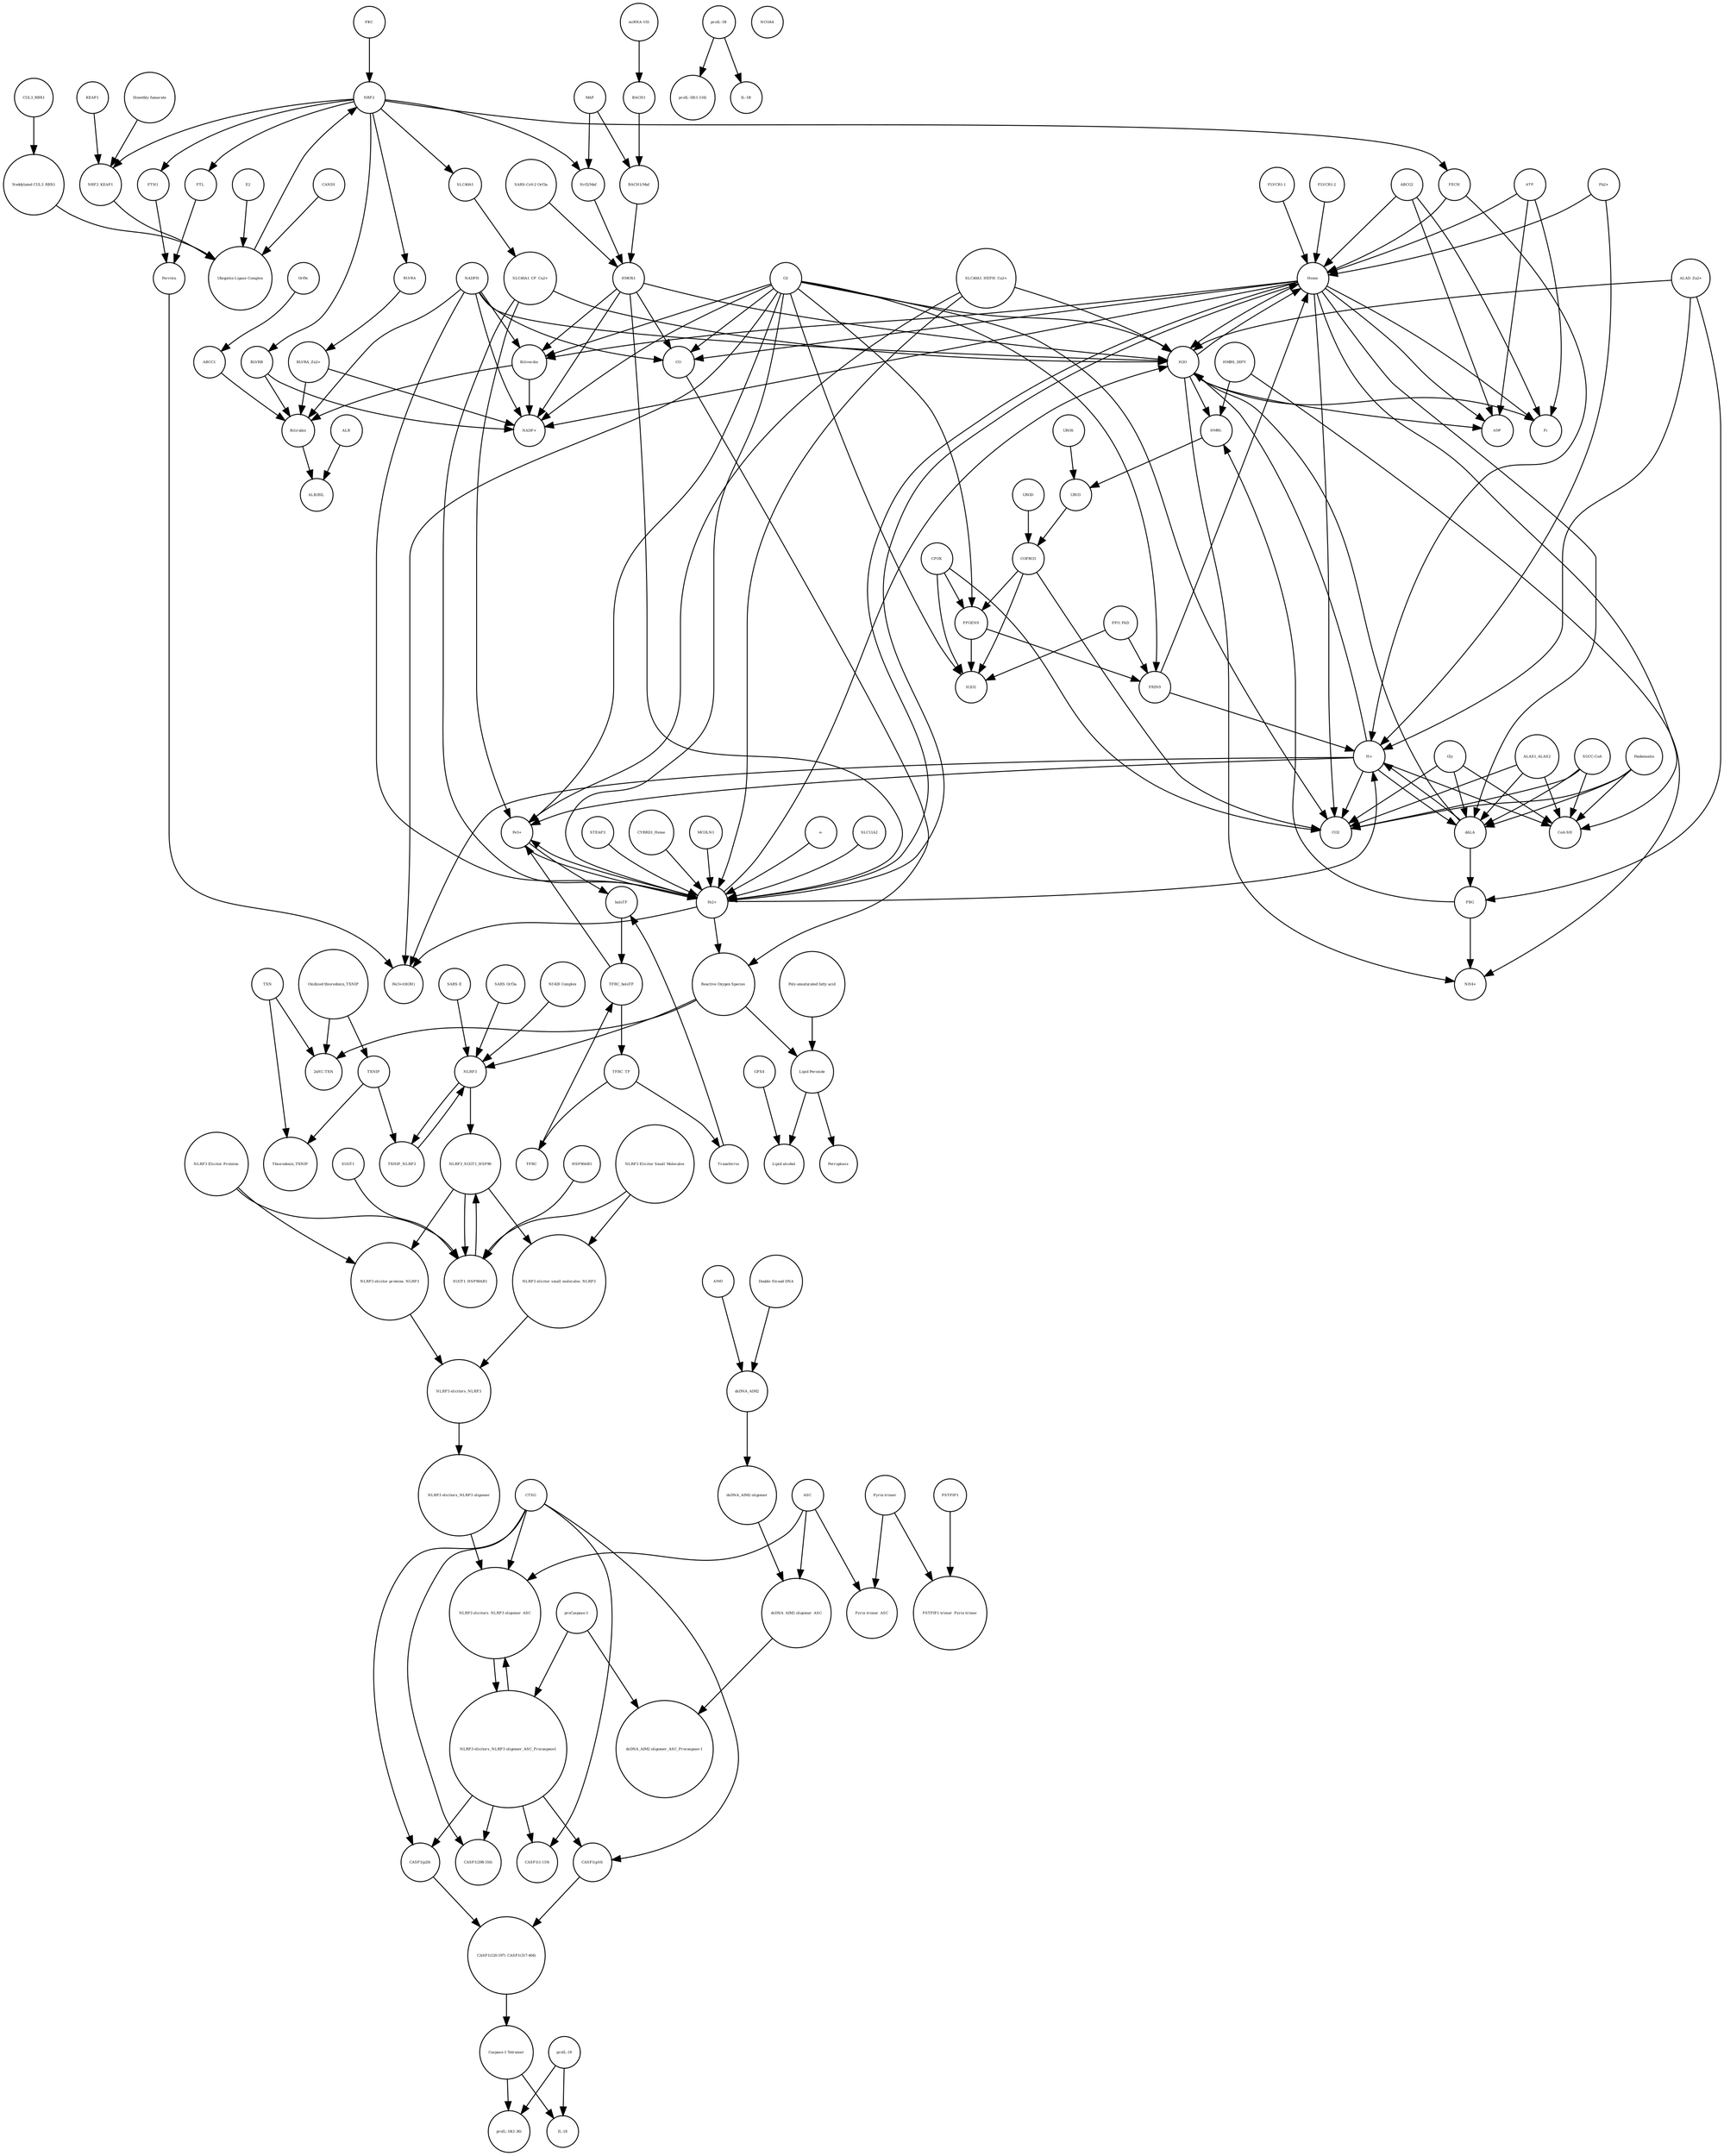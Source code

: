 strict digraph  {
"Lipid Peroxide" [annotation="urn_miriam_obo.chebi_CHEBI%3A61051", bipartite=0, cls="simple chemical", fontsize=4, label="Lipid Peroxide", shape=circle];
Ferroptosis [annotation="urn_miriam_obo.go_GO%3A0097707", bipartite=0, cls=phenotype, fontsize=4, label=Ferroptosis, shape=circle];
"Fe(3+)O(OH)" [annotation="urn_miriam_obo.chebi_CHEBI%3A78619", bipartite=0, cls="simple chemical", fontsize=4, label="Fe(3+)O(OH)", shape=circle];
ASC [annotation=urn_miriam_uniprot_Q9ULZ3, bipartite=0, cls=macromolecule, fontsize=4, label=ASC, shape=circle];
"e-" [annotation="urn_miriam_obo.chebi_CHEBI%3A10545", bipartite=0, cls="simple chemical", fontsize=4, label="e-", shape=circle];
"proIL-18(1-36)" [annotation=urn_miriam_uniprot_Q14116, bipartite=0, cls=macromolecule, fontsize=4, label="proIL-18(1-36)", shape=circle];
"NADP+" [annotation="urn_miriam_obo.chebi_CHEBI%3A18009", bipartite=0, cls="simple chemical", fontsize=4, label="NADP+", shape=circle];
AIM2 [annotation=urn_miriam_uniprot_O14862, bipartite=0, cls=macromolecule, fontsize=4, label=AIM2, shape=circle];
CPOX [annotation=urn_miriam_uniprot_P36551, bipartite=0, cls=macromolecule, fontsize=4, label=CPOX, shape=circle];
HMBL [annotation="urn_miriam_obo.chebi_CHEBI%3A57845", bipartite=0, cls="simple chemical", fontsize=4, label=HMBL, shape=circle];
"ALAD_Zn2+" [annotation="urn_miriam_uniprot_P13716|urn_miriam_obo.chebi_CHEBI%3A29105", bipartite=0, cls=complex, fontsize=4, label="ALAD_Zn2+", shape=circle];
TFRC_TF [annotation="urn_miriam_uniprot_P02787|urn_miriam_uniprot_P02786", bipartite=0, cls=complex, fontsize=4, label=TFRC_TF, shape=circle];
NLRP3_SUGT1_HSP90 [annotation="urn_miriam_uniprot_P08238|urn_miriam_uniprot_Q96P20|urn_miriam_uniprot_Q9Y2Z0", bipartite=0, cls=complex, fontsize=4, label=NLRP3_SUGT1_HSP90, shape=circle];
holoTF [annotation="urn_miriam_uniprot_P02787|urn_miriam_obo.chebi_CHEBI%3A29034", bipartite=0, cls=complex, fontsize=4, label=holoTF, shape=circle];
"dsDNA_AIM2 oligomer_ASC_Procaspase-1" [annotation="", bipartite=0, cls=complex, fontsize=4, label="dsDNA_AIM2 oligomer_ASC_Procaspase-1", shape=circle];
CO [annotation="urn_miriam_obo.chebi_CHEBI%3A17245", bipartite=0, cls="simple chemical", fontsize=4, label=CO, shape=circle];
HSP90AB1 [annotation=urn_miriam_uniprot_P08238, bipartite=0, cls=macromolecule, fontsize=4, label=HSP90AB1, shape=circle];
"proIL-18" [annotation=urn_miriam_uniprot_Q14116, bipartite=0, cls=macromolecule, fontsize=4, label="proIL-18", shape=circle];
Ferritin [annotation=urn_miriam_uniprot_P02794, bipartite=0, cls=complex, fontsize=4, label=Ferritin, shape=circle];
HMBS_DIPY [annotation="urn_miriam_obo.chebi_CHEBI%3A36319|urn_miriam_uniprot_P08397", bipartite=0, cls=complex, fontsize=4, label=HMBS_DIPY, shape=circle];
"CASP1(1-119)" [annotation=urn_miriam_uniprot_P29466, bipartite=0, cls=macromolecule, fontsize=4, label="CASP1(1-119)", shape=circle];
"BLVRA_Zn2+" [annotation="urn_miriam_obo.chebi_CHEBI%3A29805|urn_miriam_uniprot_P53004", bipartite=0, cls=complex, fontsize=4, label="BLVRA_Zn2+", shape=circle];
ALB [annotation=urn_miriam_uniprot_P02768, bipartite=0, cls=macromolecule, fontsize=4, label=ALB, shape=circle];
"Neddylated CUL3_RBX1" [annotation="urn_miriam_uniprot_Q15843|urn_miriam_uniprot_Q13618|urn_miriam_uniprot_P62877", bipartite=0, cls=complex, fontsize=4, label="Neddylated CUL3_RBX1", shape=circle];
SUGT1_HSP90AB1 [annotation="urn_miriam_uniprot_P08238|urn_miriam_uniprot_Q9Y2Z0", bipartite=0, cls=complex, fontsize=4, label=SUGT1_HSP90AB1, shape=circle];
"NLRP3 elicitor proteins_NLRP3" [annotation="urn_miriam_uniprot_P09616|urn_miriam_uniprot_P05067|urn_miriam_uniprot_Q96P20", bipartite=0, cls=complex, fontsize=4, label="NLRP3 elicitor proteins_NLRP3", shape=circle];
KEAP1 [annotation=urn_miriam_uniprot_Q14145, bipartite=0, cls=macromolecule, fontsize=4, label=KEAP1, shape=circle];
"NLRP3 elicitors_NLRP3 oligomer" [annotation="urn_miriam_obo.chebi_CHEBI%3A36080", bipartite=0, cls="complex multimer", fontsize=4, label="NLRP3 elicitors_NLRP3 oligomer", shape=circle];
SUGT1 [annotation=urn_miriam_uniprot_Q9Y2Z0, bipartite=0, cls=macromolecule, fontsize=4, label=SUGT1, shape=circle];
"Pyrin trimer" [annotation=urn_miriam_uniprot_O15553, bipartite=0, cls=complex, fontsize=4, label="Pyrin trimer", shape=circle];
BLVRA [annotation=urn_miriam_ncbigene_644, bipartite=0, cls="nucleic acid feature", fontsize=4, label=BLVRA, shape=circle];
Orf9c [annotation=urn_miriam_taxonomy_2697049, bipartite=0, cls=macromolecule, fontsize=4, label=Orf9c, shape=circle];
TXNIP_NLRP3 [annotation="urn_miriam_uniprot_Q9H3M7|urn_miriam_uniprot_Q96P20", bipartite=0, cls=complex, fontsize=4, label=TXNIP_NLRP3, shape=circle];
"Pb2+" [annotation="urn_miriam_obo.chebi_CHEBI%3A27889", bipartite=0, cls="simple chemical", fontsize=4, label="Pb2+", shape=circle];
SLC11A2 [annotation=urn_miriam_uniprot_P49281, bipartite=0, cls=macromolecule, fontsize=4, label=SLC11A2, shape=circle];
"dsDNA_AIM2 oligomer_ASC" [annotation="urn_miriam_obo.chebi_CHEBI%3A36080|urn_miriam_uniprot_Q9ULZ3", bipartite=0, cls=complex, fontsize=4, label="dsDNA_AIM2 oligomer_ASC", shape=circle];
STEAP3 [annotation=urn_miriam_uniprot_Q658P3, bipartite=0, cls=macromolecule, fontsize=4, label=STEAP3, shape=circle];
"CoA-SH" [annotation="urn_miriam_obo.chebi_CHEBI%3A15346", bipartite=0, cls="simple chemical", fontsize=4, label="CoA-SH", shape=circle];
UROS [annotation=urn_miriam_uniprot_P10746, bipartite=0, cls=macromolecule, fontsize=4, label=UROS, shape=circle];
"CASP1(p10)" [annotation=urn_miriam_uniprot_P29466, bipartite=0, cls=macromolecule, fontsize=4, label="CASP1(p10)", shape=circle];
"NLRP3 elicitor small molecules_NLRP3" [annotation="urn_miriam_obo.chebi_CHEBI%3A46661|urn_miriam_obo.chebi_CHEBI%3A16336|urn_miriam_obo.chebi_CHEBI%3A30563|urn_miriam_uniprot_Q96P20", bipartite=0, cls=complex, fontsize=4, label="NLRP3 elicitor small molecules_NLRP3", shape=circle];
"proIL-1B(1-116)" [annotation=urn_miriam_uniprot_P01584, bipartite=0, cls=macromolecule, fontsize=4, label="proIL-1B(1-116)", shape=circle];
Heme [annotation="urn_miriam_obo.chebi_CHEBI%3A30413", bipartite=0, cls="simple chemical", fontsize=4, label=Heme, shape=circle];
"CASP1(p20)" [annotation=urn_miriam_uniprot_P29466, bipartite=0, cls=macromolecule, fontsize=4, label="CASP1(p20)", shape=circle];
"Ubiquitin Ligase Complex" [annotation="urn_miriam_uniprot_Q14145|urn_miriam_uniprot_Q15843|urn_miriam_uniprot_Q13618|urn_miriam_uniprot_P62877|urn_miriam_uniprot_Q16236|urn_miriam_uniprot_P0CG48|urn_miriam_pubmed_19940261|urn_miriam_interpro_IPR000608", bipartite=0, cls=complex, fontsize=4, label="Ubiquitin Ligase Complex", shape=circle];
"IL-18" [annotation=urn_miriam_uniprot_Q14116, bipartite=0, cls=macromolecule, fontsize=4, label="IL-18", shape=circle];
"CASP1(120-197)_CASP1(317-404)" [annotation=urn_miriam_uniprot_P29466, bipartite=0, cls=complex, fontsize=4, label="CASP1(120-197)_CASP1(317-404)", shape=circle];
UROD [annotation=urn_miriam_uniprot_P06132, bipartite=0, cls=macromolecule, fontsize=4, label=UROD, shape=circle];
"SARS-CoV-2 Orf3a" [annotation="urn_miriam_uniprot_P0DTC3|urn_miriam_taxonomy_2697049", bipartite=0, cls=macromolecule, fontsize=4, label="SARS-CoV-2 Orf3a", shape=circle];
PPO_FAD [annotation="urn_miriam_obo.chebi_CHEBI%3A16238|urn_miriam_uniprot_P50336", bipartite=0, cls=complex, fontsize=4, label=PPO_FAD, shape=circle];
"Reactive Oxygen Species" [annotation="urn_miriam_obo.chebi_CHEBI%3A26523", bipartite=0, cls="simple chemical", fontsize=4, label="Reactive Oxygen Species", shape=circle];
SLC40A1 [annotation=urn_miriam_ncbigene_30061, bipartite=0, cls="nucleic acid feature", fontsize=4, label=SLC40A1, shape=circle];
HMOX1 [annotation=urn_miriam_uniprot_P09601, bipartite=0, cls=macromolecule, fontsize=4, label=HMOX1, shape=circle];
"FLVCR1-2" [annotation=urn_miriam_uniprot_Q9Y5Y0, bipartite=0, cls=macromolecule, fontsize=4, label="FLVCR1-2", shape=circle];
"PSTPIP1 trimer_Pyrin trimer" [annotation="urn_miriam_uniprot_O15553|urn_miriam_uniprot_O43586", bipartite=0, cls=complex, fontsize=4, label="PSTPIP1 trimer_Pyrin trimer", shape=circle];
dsDNA_AIM2 [annotation="urn_miriam_obo.chebi_CHEBI%3A16991|urn_miriam_uniprot_O14862", bipartite=0, cls=complex, fontsize=4, label=dsDNA_AIM2, shape=circle];
MAF [annotation=urn_miriam_uniprot_O75444, bipartite=0, cls=macromolecule, fontsize=4, label=MAF, shape=circle];
PRIN9 [annotation="urn_miriam_obo.chebi_CHEBI%3A15430", bipartite=0, cls="simple chemical", fontsize=4, label=PRIN9, shape=circle];
GPX4 [annotation=urn_miriam_uniprot_P36969, bipartite=0, cls=macromolecule, fontsize=4, label=GPX4, shape=circle];
CUL3_RBX1 [annotation="urn_miriam_uniprot_Q13618|urn_miriam_uniprot_P62877", bipartite=0, cls=complex, fontsize=4, label=CUL3_RBX1, shape=circle];
Bilirubin [annotation="urn_miriam_obo.chebi_CHEBI%3A16990", bipartite=0, cls="simple chemical", fontsize=4, label=Bilirubin, shape=circle];
H2O2 [annotation="urn_miriam_obo.chebi_CHEBI%3A16240", bipartite=0, cls="simple chemical", fontsize=4, label=H2O2, shape=circle];
"NLRP3 Elicitor Proteins" [annotation="urn_miriam_uniprot_P05067|urn_miriam_uniprot_P09616", bipartite=0, cls=macromolecule, fontsize=4, label="NLRP3 Elicitor Proteins", shape=circle];
"dsDNA_AIM2 oligomer" [annotation="urn_miriam_obo.chebi_CHEBI%3A36080", bipartite=0, cls=complex, fontsize=4, label="dsDNA_AIM2 oligomer", shape=circle];
Thioredoxin_TXNIP [annotation="urn_miriam_uniprot_P10599|urn_miriam_uniprot_Q9H3M7", bipartite=0, cls=complex, fontsize=4, label=Thioredoxin_TXNIP, shape=circle];
"H+" [annotation="urn_miriam_obo.chebi_CHEBI%3A15378", bipartite=0, cls="simple chemical", fontsize=4, label="H+", shape=circle];
URO3 [annotation="urn_miriam_obo.chebi_CHEBI%3A15437", bipartite=0, cls="simple chemical", fontsize=4, label=URO3, shape=circle];
"NLRP3 elicitors_NLRP3 oligomer_ASC_Procaspase1" [annotation="urn_miriam_uniprot_P29466|urn_miriam_uniprot_Q9ULZ3", bipartite=0, cls="complex multimer", fontsize=4, label="NLRP3 elicitors_NLRP3 oligomer_ASC_Procaspase1", shape=circle];
NADPH [annotation="urn_miriam_obo.chebi_CHEBI%3A16474", bipartite=0, cls="simple chemical", fontsize=4, label=NADPH, shape=circle];
BACH1 [annotation=urn_miriam_uniprot_O14867, bipartite=0, cls=macromolecule, fontsize=4, label=BACH1, shape=circle];
"SARS E" [annotation=urn_miriam_uniprot_P59637, bipartite=0, cls=macromolecule, fontsize=4, label="SARS E", shape=circle];
CO2 [annotation="urn_miriam_obo.chebi_CHEBI%3A16526", bipartite=0, cls="simple chemical", fontsize=4, label=CO2, shape=circle];
FTL [annotation=urn_miriam_ncbigene_2512, bipartite=0, cls="nucleic acid feature", fontsize=4, label=FTL, shape=circle];
"ALB/BIL" [annotation="urn_miriam_uniprot_P02768|urn_miriam_obo.chebi_CHEBI%3A16990", bipartite=0, cls=complex, fontsize=4, label="ALB/BIL", shape=circle];
"Fe3+" [annotation="urn_miriam_obo.chebi_CHEBI%3A29034", bipartite=0, cls="simple chemical", fontsize=4, label="Fe3+", shape=circle];
BLVRB [annotation=urn_miriam_uniprot_P30043, bipartite=0, cls=macromolecule, fontsize=4, label=BLVRB, shape=circle];
Transferrin [annotation=urn_miriam_uniprot_P02787, bipartite=0, cls=macromolecule, fontsize=4, label=Transferrin, shape=circle];
TFRC_holoTF [annotation="urn_miriam_uniprot_P02787|urn_miriam_obo.chebi_CHEBI%3A29034|urn_miriam_uniprot_P02786", bipartite=0, cls=complex, fontsize=4, label=TFRC_holoTF, shape=circle];
E2 [annotation=urn_miriam_interpro_IPR000608, bipartite=0, cls=macromolecule, fontsize=4, label=E2, shape=circle];
"SLC40A1_HEPH_Cu2+" [annotation="urn_miriam_uniprot_Q9BQS7|urn_miriam_uniprot_Q9NP59|urn_miriam_obo.chebi_CHEBI%3A28694", bipartite=0, cls=complex, fontsize=4, label="SLC40A1_HEPH_Cu2+", shape=circle];
"2xHC-TXN" [annotation=urn_miriam_uniprot_P10599, bipartite=0, cls=macromolecule, fontsize=4, label="2xHC-TXN", shape=circle];
TXN [annotation=urn_miriam_uniprot_P10599, bipartite=0, cls=macromolecule, fontsize=4, label=TXN, shape=circle];
"SARS Orf3a" [annotation=urn_miriam_uniprot_P59632, bipartite=0, cls=macromolecule, fontsize=4, label="SARS Orf3a", shape=circle];
"miRNA-155" [annotation=urn_miriam_ncbigene_406947, bipartite=0, cls="nucleic acid feature", fontsize=4, label="miRNA-155", shape=circle];
ALAS1_ALAS2 [annotation="urn_miriam_uniprot_P13196|urn_miriam_uniprot_P22557", bipartite=0, cls=complex, fontsize=4, label=ALAS1_ALAS2, shape=circle];
"Nrf2/Maf" [annotation="", bipartite=0, cls=complex, fontsize=4, label="Nrf2/Maf", shape=circle];
Pi [annotation="urn_miriam_obo.chebi_CHEBI%3A18367", bipartite=0, cls="simple chemical", fontsize=4, label=Pi, shape=circle];
"NLRP3 Elicitor Small Molecules" [annotation="urn_miriam_obo.chebi_CHEBI%3A46661|urn_miriam_obo.chebi_CHEBI%3A16336|urn_miriam_obo.chebi_CHEBI%3A30563", bipartite=0, cls="simple chemical", fontsize=4, label="NLRP3 Elicitor Small Molecules", shape=circle];
ADP [annotation="urn_miriam_obo.chebi_CHEBI%3A456216", bipartite=0, cls="simple chemical", fontsize=4, label=ADP, shape=circle];
CTSG [annotation=urn_miriam_uniprot_P08311, bipartite=0, cls=macromolecule, fontsize=4, label=CTSG, shape=circle];
"Lipid alcohol" [annotation="urn_miriam_obo.chebi_CHEBI%3A24026", bipartite=0, cls="simple chemical", fontsize=4, label="Lipid alcohol", shape=circle];
"NLRP3 elicitors_NLRP3 oligomer_ASC" [annotation="urn_miriam_uniprot_Q9ULZ3|urn_miriam_obo.chebi_CHEBI%3A36080", bipartite=0, cls="complex multimer", fontsize=4, label="NLRP3 elicitors_NLRP3 oligomer_ASC", shape=circle];
"FLVCR1-1" [annotation=urn_miriam_uniprot_Q9Y5Y0, bipartite=0, cls=macromolecule, fontsize=4, label="FLVCR1-1", shape=circle];
PPGEN9 [annotation="urn_miriam_obo.chebi_CHEBI%3A15435", bipartite=0, cls="simple chemical", fontsize=4, label=PPGEN9, shape=circle];
Biliverdin [annotation="urn_miriam_obo.chebi_CHEBI%3A17033", bipartite=0, cls="simple chemical", fontsize=4, label=Biliverdin, shape=circle];
ATP [annotation="urn_miriam_obo.chebi_CHEBI%3A30616", bipartite=0, cls="simple chemical", fontsize=4, label=ATP, shape=circle];
CYBRD1_Heme [annotation="urn_miriam_uniprot_Q53TN4|urn_miriam_obo.chebi_CHEBI%3A30413", bipartite=0, cls=complex, fontsize=4, label=CYBRD1_Heme, shape=circle];
"Caspase-1 Tetramer" [annotation=urn_miriam_uniprot_P29466, bipartite=0, cls="complex multimer", fontsize=4, label="Caspase-1 Tetramer", shape=circle];
"Pyrin trimer_ASC" [annotation="urn_miriam_uniprot_O15553|urn_miriam_uniprot_Q9ULZ3", bipartite=0, cls=complex, fontsize=4, label="Pyrin trimer_ASC", shape=circle];
"Nf-KB Complex" [annotation="urn_miriam_uniprot_P19838|urn_miriam_uniprot_Q04206|urn_miriam_uniprot_Q00653", bipartite=0, cls=complex, fontsize=4, label="Nf-KB Complex", shape=circle];
ABCG2 [annotation=urn_miriam_uniprot_Q9UNQ0, bipartite=0, cls="macromolecule multimer", fontsize=4, label=ABCG2, shape=circle];
"SUCC-CoA" [annotation="urn_miriam_obo.chebi_CHEBI%3A57292", bipartite=0, cls="simple chemical", fontsize=4, label="SUCC-CoA", shape=circle];
NRF2 [annotation="", bipartite=0, cls=macromolecule, fontsize=4, label=NRF2, shape=circle];
MCOLN1 [annotation=urn_miriam_uniprot_Q9GZU1, bipartite=0, cls=macromolecule, fontsize=4, label=MCOLN1, shape=circle];
"BACH1/Maf" [annotation="", bipartite=0, cls=complex, fontsize=4, label="BACH1/Maf", shape=circle];
H2O [annotation="urn_miriam_obo.chebi_CHEBI%3A15377", bipartite=0, cls="simple chemical", fontsize=4, label=H2O, shape=circle];
TXNIP [annotation=urn_miriam_uniprot_Q9H3M7, bipartite=0, cls=macromolecule, fontsize=4, label=TXNIP, shape=circle];
TFRC [annotation=urn_miriam_uniprot_P02786, bipartite=0, cls="macromolecule multimer", fontsize=4, label=TFRC, shape=circle];
"CASP1(298-316)" [annotation=urn_miriam_uniprot_P29466, bipartite=0, cls=macromolecule, fontsize=4, label="CASP1(298-316)", shape=circle];
NCOA4 [annotation=urn_miriam_uniprot_Q13772, bipartite=0, cls=macromolecule, fontsize=4, label=NCOA4, shape=circle];
"Dimethly fumarate" [annotation="urn_miriam_obo.chebi_CHEBI%3A76004", bipartite=0, cls="simple chemical", fontsize=4, label="Dimethly fumarate", shape=circle];
FTH1 [annotation=urn_miriam_ncbigene_2495, bipartite=0, cls="nucleic acid feature", fontsize=4, label=FTH1, shape=circle];
O2 [annotation="urn_miriam_obo.chebi_CHEBI%3A15379", bipartite=0, cls="simple chemical", fontsize=4, label=O2, shape=circle];
Gly [annotation="urn_miriam_obo.chebi_CHEBI%3A57305", bipartite=0, cls="simple chemical", fontsize=4, label=Gly, shape=circle];
FECH [annotation=urn_miriam_uniprot_P22830, bipartite=0, cls=macromolecule, fontsize=4, label=FECH, shape=circle];
"Poly-unsaturated fatty acid" [annotation="urn_miriam_obo.chebi_CHEBI%3A26208", bipartite=0, cls="simple chemical", fontsize=4, label="Poly-unsaturated fatty acid", shape=circle];
ABCC1 [annotation=urn_miriam_uniprot_P02768, bipartite=0, cls=macromolecule, fontsize=4, label=ABCC1, shape=circle];
NLRP3 [annotation=urn_miriam_uniprot_Q96P20, bipartite=0, cls=macromolecule, fontsize=4, label=NLRP3, shape=circle];
dALA [annotation="urn_miriam_obo.chebi_CHEBI%3A356416", bipartite=0, cls="simple chemical", fontsize=4, label=dALA, shape=circle];
"NH4+" [annotation="urn_miriam_obo.chebi_CHEBI%3A28938", bipartite=0, cls="simple chemical", fontsize=4, label="NH4+", shape=circle];
"SLC40A1_CP_Cu2+" [annotation="urn_miriam_uniprot_P00450|urn_miriam_uniprot_Q9NP59|urn_miriam_obo.chebi_CHEBI%3A29036", bipartite=0, cls=complex, fontsize=4, label="SLC40A1_CP_Cu2+", shape=circle];
"Fe2+" [annotation="urn_miriam_obo.chebi_CHEBI%3A29033", bipartite=0, cls="simple chemical", fontsize=4, label="Fe2+", shape=circle];
CAND1 [annotation=urn_miriam_uniprot_Q86VP6, bipartite=0, cls=macromolecule, fontsize=4, label=CAND1, shape=circle];
"proCaspase-1" [annotation=urn_miriam_uniprot_P29466, bipartite=0, cls=macromolecule, fontsize=4, label="proCaspase-1", shape=circle];
PKC [annotation="urn_miriam_pubmed_12198130|urn_miriam_interpro_IPR012233", bipartite=0, cls=macromolecule, fontsize=4, label=PKC, shape=circle];
"Oxidized thioredoxin_TXNIP" [annotation="urn_miriam_uniprot_P10599|urn_miriam_uniprot_Q9H3M7", bipartite=0, cls=complex, fontsize=4, label="Oxidized thioredoxin_TXNIP", shape=circle];
NRF2_KEAP1 [annotation="urn_miriam_uniprot_Q14145|urn_miriam_uniprot_Q16236", bipartite=0, cls=complex, fontsize=4, label=NRF2_KEAP1, shape=circle];
"Double Strand DNA" [annotation="urn_miriam_obo.chebi_CHEBI%3A16991", bipartite=0, cls="simple chemical", fontsize=4, label="Double Strand DNA", shape=circle];
"proIL-1B" [annotation=urn_miriam_uniprot_P01584, bipartite=0, cls=macromolecule, fontsize=4, label="proIL-1B", shape=circle];
PBG [annotation="urn_miriam_obo.chebi_CHEBI%3A58126", bipartite=0, cls="simple chemical", fontsize=4, label=PBG, shape=circle];
Panhematin [annotation="urn_miriam_obo.chebi_CHEBI%3A50385", bipartite=0, cls="simple chemical", fontsize=4, label=Panhematin, shape=circle];
"IL-1B" [annotation=urn_miriam_uniprot_P01584, bipartite=0, cls=macromolecule, fontsize=4, label="IL-1B", shape=circle];
"NLRP3 elicitors_NLRP3" [annotation="urn_miriam_uniprot_P05067|urn_miriam_uniprot_P09616|urn_miriam_uniprot_P08238|urn_miriam_uniprot_Q96P20|urn_miriam_uniprot_Q9Y2Z0|urn_miriam_obo.chebi_CHEBI%3A46661|urn_miriam_obo.chebi_CHEBI%3A16336|urn_miriam_obo.chebi_CHEBI%3A30563", bipartite=0, cls=complex, fontsize=4, label="NLRP3 elicitors_NLRP3", shape=circle];
COPRO3 [annotation="urn_miriam_obo.chebi_CHEBI%3A15439", bipartite=0, cls="simple chemical", fontsize=4, label=COPRO3, shape=circle];
PSTPIP1 [annotation=urn_miriam_uniprot_O43586, bipartite=0, cls="macromolecule multimer", fontsize=4, label=PSTPIP1, shape=circle];
"Lipid Peroxide" -> Ferroptosis  [annotation="", interaction_type="necessary stimulation"];
"Lipid Peroxide" -> "Lipid alcohol"  [annotation="", interaction_type=production];
ASC -> "dsDNA_AIM2 oligomer_ASC"  [annotation="", interaction_type=production];
ASC -> "Pyrin trimer_ASC"  [annotation="", interaction_type=production];
ASC -> "NLRP3 elicitors_NLRP3 oligomer_ASC"  [annotation="", interaction_type=production];
"e-" -> "Fe2+"  [annotation="", interaction_type=production];
AIM2 -> dsDNA_AIM2  [annotation="", interaction_type=production];
CPOX -> CO2  [annotation="", interaction_type=catalysis];
CPOX -> PPGEN9  [annotation="", interaction_type=catalysis];
CPOX -> H2O2  [annotation="", interaction_type=catalysis];
HMBL -> URO3  [annotation="", interaction_type=production];
"ALAD_Zn2+" -> "H+"  [annotation="", interaction_type=catalysis];
"ALAD_Zn2+" -> H2O  [annotation="", interaction_type=catalysis];
"ALAD_Zn2+" -> PBG  [annotation="", interaction_type=catalysis];
TFRC_TF -> Transferrin  [annotation="", interaction_type=production];
TFRC_TF -> TFRC  [annotation="", interaction_type=production];
NLRP3_SUGT1_HSP90 -> "NLRP3 elicitor proteins_NLRP3"  [annotation="", interaction_type=production];
NLRP3_SUGT1_HSP90 -> SUGT1_HSP90AB1  [annotation="", interaction_type=production];
NLRP3_SUGT1_HSP90 -> "NLRP3 elicitor small molecules_NLRP3"  [annotation="", interaction_type=production];
holoTF -> TFRC_holoTF  [annotation="", interaction_type=production];
CO -> "Reactive Oxygen Species"  [annotation="urn_miriam_pubmed_28356568|urn_miriam_pubmed_25770182", interaction_type=inhibition];
HSP90AB1 -> SUGT1_HSP90AB1  [annotation="", interaction_type=production];
"proIL-18" -> "proIL-18(1-36)"  [annotation="", interaction_type=production];
"proIL-18" -> "IL-18"  [annotation="", interaction_type=production];
Ferritin -> "Fe(3+)O(OH)"  [annotation="", interaction_type=catalysis];
HMBS_DIPY -> HMBL  [annotation="", interaction_type=catalysis];
HMBS_DIPY -> "NH4+"  [annotation="", interaction_type=catalysis];
"BLVRA_Zn2+" -> "NADP+"  [annotation="", interaction_type=catalysis];
"BLVRA_Zn2+" -> Bilirubin  [annotation="", interaction_type=catalysis];
ALB -> "ALB/BIL"  [annotation="", interaction_type=production];
"Neddylated CUL3_RBX1" -> "Ubiquitin Ligase Complex"  [annotation="", interaction_type=production];
SUGT1_HSP90AB1 -> NLRP3_SUGT1_HSP90  [annotation="", interaction_type=production];
"NLRP3 elicitor proteins_NLRP3" -> "NLRP3 elicitors_NLRP3"  [annotation="", interaction_type=production];
KEAP1 -> NRF2_KEAP1  [annotation="", interaction_type=production];
"NLRP3 elicitors_NLRP3 oligomer" -> "NLRP3 elicitors_NLRP3 oligomer_ASC"  [annotation="", interaction_type=production];
SUGT1 -> SUGT1_HSP90AB1  [annotation="", interaction_type=production];
"Pyrin trimer" -> "Pyrin trimer_ASC"  [annotation="", interaction_type=production];
"Pyrin trimer" -> "PSTPIP1 trimer_Pyrin trimer"  [annotation="", interaction_type=production];
BLVRA -> "BLVRA_Zn2+"  [annotation="", interaction_type=production];
Orf9c -> ABCC1  [annotation="urn_miriam_doi_10.1101%2F2020.03.22.002386|urn_miriam_taxonomy_2697049", interaction_type=modulation];
TXNIP_NLRP3 -> NLRP3  [annotation="urn_miriam_pubmed_29789363|urn_miriam_pubmed_26331680", interaction_type="necessary stimulation"];
"Pb2+" -> "H+"  [annotation="", interaction_type=inhibition];
"Pb2+" -> Heme  [annotation="", interaction_type=inhibition];
SLC11A2 -> "Fe2+"  [annotation="", interaction_type=catalysis];
"dsDNA_AIM2 oligomer_ASC" -> "dsDNA_AIM2 oligomer_ASC_Procaspase-1"  [annotation="", interaction_type=production];
STEAP3 -> "Fe2+"  [annotation="", interaction_type=catalysis];
UROS -> URO3  [annotation="", interaction_type=catalysis];
"CASP1(p10)" -> "CASP1(120-197)_CASP1(317-404)"  [annotation="", interaction_type=production];
"NLRP3 elicitor small molecules_NLRP3" -> "NLRP3 elicitors_NLRP3"  [annotation="", interaction_type=production];
Heme -> Pi  [annotation="", interaction_type=production];
Heme -> ADP  [annotation="", interaction_type=production];
Heme -> CO2  [annotation=urn_miriam_pubmed_25446301, interaction_type=inhibition];
Heme -> "CoA-SH"  [annotation=urn_miriam_pubmed_25446301, interaction_type=inhibition];
Heme -> dALA  [annotation=urn_miriam_pubmed_25446301, interaction_type=inhibition];
Heme -> Biliverdin  [annotation="", interaction_type=production];
Heme -> "Fe2+"  [annotation="", interaction_type=production];
Heme -> "NADP+"  [annotation="", interaction_type=production];
Heme -> CO  [annotation="", interaction_type=production];
Heme -> H2O  [annotation="", interaction_type=production];
"CASP1(p20)" -> "CASP1(120-197)_CASP1(317-404)"  [annotation="", interaction_type=production];
"Ubiquitin Ligase Complex" -> NRF2  [annotation="", interaction_type=production];
"CASP1(120-197)_CASP1(317-404)" -> "Caspase-1 Tetramer"  [annotation="", interaction_type=production];
UROD -> COPRO3  [annotation="", interaction_type=catalysis];
"SARS-CoV-2 Orf3a" -> HMOX1  [annotation="urn_miriam_doi_10.1101%2F2020.03.22.002386|urn_miriam_taxonomy_2697049", interaction_type=modulation];
PPO_FAD -> PRIN9  [annotation="", interaction_type=catalysis];
PPO_FAD -> H2O2  [annotation="", interaction_type=catalysis];
"Reactive Oxygen Species" -> "2xHC-TXN"  [annotation="", interaction_type="necessary stimulation"];
"Reactive Oxygen Species" -> NLRP3  [annotation="urn_miriam_pubmed_29789363|urn_miriam_pubmed_26331680", interaction_type="necessary stimulation"];
"Reactive Oxygen Species" -> "Lipid Peroxide"  [annotation="urn_miriam_pubmed_26794443|urn_miriam_pubmed_30692038", interaction_type=catalysis];
SLC40A1 -> "SLC40A1_CP_Cu2+"  [annotation="", interaction_type=production];
HMOX1 -> Biliverdin  [annotation="", interaction_type=catalysis];
HMOX1 -> "Fe2+"  [annotation="", interaction_type=catalysis];
HMOX1 -> "NADP+"  [annotation="", interaction_type=catalysis];
HMOX1 -> CO  [annotation="", interaction_type=catalysis];
HMOX1 -> H2O  [annotation="", interaction_type=catalysis];
"FLVCR1-2" -> Heme  [annotation="", interaction_type=catalysis];
dsDNA_AIM2 -> "dsDNA_AIM2 oligomer"  [annotation="", interaction_type=production];
MAF -> "Nrf2/Maf"  [annotation="", interaction_type=production];
MAF -> "BACH1/Maf"  [annotation="", interaction_type=production];
PRIN9 -> "H+"  [annotation="", interaction_type=production];
PRIN9 -> Heme  [annotation="", interaction_type=production];
GPX4 -> "Lipid alcohol"  [annotation="urn_miriam_pubmed_26794443|urn_miriam_pubmed_30692038", interaction_type=catalysis];
CUL3_RBX1 -> "Neddylated CUL3_RBX1"  [annotation="", interaction_type=production];
Bilirubin -> "ALB/BIL"  [annotation="", interaction_type=production];
"NLRP3 Elicitor Proteins" -> "NLRP3 elicitor proteins_NLRP3"  [annotation="", interaction_type=production];
"NLRP3 Elicitor Proteins" -> SUGT1_HSP90AB1  [annotation="", interaction_type=production];
"dsDNA_AIM2 oligomer" -> "dsDNA_AIM2 oligomer_ASC"  [annotation="", interaction_type=production];
"H+" -> "Fe3+"  [annotation="", interaction_type=production];
"H+" -> H2O  [annotation="", interaction_type=production];
"H+" -> CO2  [annotation="", interaction_type=production];
"H+" -> "CoA-SH"  [annotation="", interaction_type=production];
"H+" -> dALA  [annotation="", interaction_type=production];
"H+" -> "Fe(3+)O(OH)"  [annotation="", interaction_type=production];
URO3 -> COPRO3  [annotation="", interaction_type=production];
"NLRP3 elicitors_NLRP3 oligomer_ASC_Procaspase1" -> "CASP1(p10)"  [annotation="", interaction_type=production];
"NLRP3 elicitors_NLRP3 oligomer_ASC_Procaspase1" -> "CASP1(p20)"  [annotation="", interaction_type=production];
"NLRP3 elicitors_NLRP3 oligomer_ASC_Procaspase1" -> "NLRP3 elicitors_NLRP3 oligomer_ASC"  [annotation="", interaction_type=production];
"NLRP3 elicitors_NLRP3 oligomer_ASC_Procaspase1" -> "CASP1(1-119)"  [annotation="", interaction_type=production];
"NLRP3 elicitors_NLRP3 oligomer_ASC_Procaspase1" -> "CASP1(298-316)"  [annotation="", interaction_type=production];
NADPH -> "NADP+"  [annotation="", interaction_type=production];
NADPH -> Bilirubin  [annotation="", interaction_type=production];
NADPH -> Biliverdin  [annotation="", interaction_type=production];
NADPH -> "Fe2+"  [annotation="", interaction_type=production];
NADPH -> CO  [annotation="", interaction_type=production];
NADPH -> H2O  [annotation="", interaction_type=production];
BACH1 -> "BACH1/Maf"  [annotation="", interaction_type=production];
"SARS E" -> NLRP3  [annotation="urn_miriam_pubmed_29789363|urn_miriam_pubmed_26331680", interaction_type="necessary stimulation"];
FTL -> Ferritin  [annotation="", interaction_type=production];
"Fe3+" -> "Fe2+"  [annotation="", interaction_type=production];
"Fe3+" -> holoTF  [annotation="", interaction_type=production];
BLVRB -> "NADP+"  [annotation="", interaction_type=catalysis];
BLVRB -> Bilirubin  [annotation="", interaction_type=catalysis];
Transferrin -> holoTF  [annotation="", interaction_type=production];
TFRC_holoTF -> TFRC_TF  [annotation="", interaction_type=production];
TFRC_holoTF -> "Fe3+"  [annotation="", interaction_type=production];
E2 -> "Ubiquitin Ligase Complex"  [annotation="", interaction_type=production];
"SLC40A1_HEPH_Cu2+" -> H2O  [annotation="", interaction_type=catalysis];
"SLC40A1_HEPH_Cu2+" -> "Fe3+"  [annotation="", interaction_type=catalysis];
"SLC40A1_HEPH_Cu2+" -> "Fe2+"  [annotation="", interaction_type=catalysis];
TXN -> Thioredoxin_TXNIP  [annotation="", interaction_type=production];
TXN -> "2xHC-TXN"  [annotation="", interaction_type=production];
"SARS Orf3a" -> NLRP3  [annotation="urn_miriam_pubmed_29789363|urn_miriam_pubmed_26331680", interaction_type="necessary stimulation"];
"miRNA-155" -> BACH1  [annotation="urn_miriam_pubmed_28082120|urn_miriam_pubmed_21982894", interaction_type=inhibition];
ALAS1_ALAS2 -> CO2  [annotation=urn_miriam_pubmed_25446301, interaction_type=catalysis];
ALAS1_ALAS2 -> "CoA-SH"  [annotation=urn_miriam_pubmed_25446301, interaction_type=catalysis];
ALAS1_ALAS2 -> dALA  [annotation=urn_miriam_pubmed_25446301, interaction_type=catalysis];
"Nrf2/Maf" -> HMOX1  [annotation="urn_miriam_pubmed_10473555|urn_miriam_pubmed_31827672|urn_miriam_pubmed_30692038|urn_miriam_pubmed_29717933", interaction_type=catalysis];
"NLRP3 Elicitor Small Molecules" -> SUGT1_HSP90AB1  [annotation="", interaction_type=production];
"NLRP3 Elicitor Small Molecules" -> "NLRP3 elicitor small molecules_NLRP3"  [annotation="", interaction_type=production];
CTSG -> "CASP1(p10)"  [annotation="", interaction_type=catalysis];
CTSG -> "CASP1(p20)"  [annotation="", interaction_type=catalysis];
CTSG -> "NLRP3 elicitors_NLRP3 oligomer_ASC"  [annotation="", interaction_type=catalysis];
CTSG -> "CASP1(1-119)"  [annotation="", interaction_type=catalysis];
CTSG -> "CASP1(298-316)"  [annotation="", interaction_type=catalysis];
"NLRP3 elicitors_NLRP3 oligomer_ASC" -> "NLRP3 elicitors_NLRP3 oligomer_ASC_Procaspase1"  [annotation="", interaction_type=production];
"FLVCR1-1" -> Heme  [annotation="", interaction_type=catalysis];
PPGEN9 -> PRIN9  [annotation="", interaction_type=production];
PPGEN9 -> H2O2  [annotation="", interaction_type=production];
Biliverdin -> "NADP+"  [annotation="", interaction_type=production];
Biliverdin -> Bilirubin  [annotation="", interaction_type=production];
ATP -> Pi  [annotation="", interaction_type=production];
ATP -> ADP  [annotation="", interaction_type=production];
ATP -> Heme  [annotation="", interaction_type=production];
CYBRD1_Heme -> "Fe2+"  [annotation="", interaction_type=catalysis];
"Caspase-1 Tetramer" -> "proIL-18(1-36)"  [annotation="", interaction_type=catalysis];
"Caspase-1 Tetramer" -> "IL-18"  [annotation="", interaction_type=catalysis];
"Nf-KB Complex" -> NLRP3  [annotation="", interaction_type=catalysis];
ABCG2 -> Pi  [annotation="", interaction_type=catalysis];
ABCG2 -> ADP  [annotation="", interaction_type=catalysis];
ABCG2 -> Heme  [annotation="", interaction_type=catalysis];
"SUCC-CoA" -> CO2  [annotation="", interaction_type=production];
"SUCC-CoA" -> "CoA-SH"  [annotation="", interaction_type=production];
"SUCC-CoA" -> dALA  [annotation="", interaction_type=production];
NRF2 -> FECH  [annotation="urn_miriam_pubmed_30692038|urn_miriam_pubmed_23766848", interaction_type=catalysis];
NRF2 -> FTH1  [annotation=urn_miriam_pubmed_30692038, interaction_type=catalysis];
NRF2 -> BLVRA  [annotation=urn_miriam_pubmed_30692038, interaction_type=catalysis];
NRF2 -> "Nrf2/Maf"  [annotation="", interaction_type=production];
NRF2 -> BLVRB  [annotation=urn_miriam_pubmed_30692038, interaction_type=catalysis];
NRF2 -> NRF2_KEAP1  [annotation="", interaction_type=production];
NRF2 -> SLC40A1  [annotation=urn_miriam_pubmed_30692038, interaction_type=catalysis];
NRF2 -> FTL  [annotation=urn_miriam_pubmed_30692038, interaction_type=catalysis];
MCOLN1 -> "Fe2+"  [annotation="", interaction_type=catalysis];
"BACH1/Maf" -> HMOX1  [annotation="urn_miriam_pubmed_10473555|urn_miriam_pubmed_31827672|urn_miriam_pubmed_30692038|urn_miriam_pubmed_29717933", interaction_type=inhibition];
H2O -> Heme  [annotation="", interaction_type=production];
H2O -> Pi  [annotation="", interaction_type=production];
H2O -> ADP  [annotation="", interaction_type=production];
H2O -> HMBL  [annotation="", interaction_type=production];
H2O -> "NH4+"  [annotation="", interaction_type=production];
TXNIP -> Thioredoxin_TXNIP  [annotation="", interaction_type=production];
TXNIP -> TXNIP_NLRP3  [annotation="", interaction_type=production];
TFRC -> TFRC_holoTF  [annotation="", interaction_type=production];
"Dimethly fumarate" -> NRF2_KEAP1  [annotation="urn_miriam_pubmed_15282312|urn_miriam_pubmed_20486766|urn_miriam_pubmed_31692987|urn_miriam_pubmed_15572695|urn_miriam_pubmed_32132672", interaction_type=inhibition];
FTH1 -> Ferritin  [annotation="", interaction_type=production];
O2 -> "Fe3+"  [annotation="", interaction_type=production];
O2 -> H2O  [annotation="", interaction_type=production];
O2 -> Biliverdin  [annotation="", interaction_type=production];
O2 -> "Fe2+"  [annotation="", interaction_type=production];
O2 -> "NADP+"  [annotation="", interaction_type=production];
O2 -> CO  [annotation="", interaction_type=production];
O2 -> PRIN9  [annotation="", interaction_type=production];
O2 -> H2O2  [annotation="", interaction_type=production];
O2 -> CO2  [annotation="", interaction_type=production];
O2 -> PPGEN9  [annotation="", interaction_type=production];
O2 -> "Fe(3+)O(OH)"  [annotation="", interaction_type=production];
Gly -> CO2  [annotation="", interaction_type=production];
Gly -> "CoA-SH"  [annotation="", interaction_type=production];
Gly -> dALA  [annotation="", interaction_type=production];
FECH -> "H+"  [annotation="", interaction_type=catalysis];
FECH -> Heme  [annotation="", interaction_type=catalysis];
"Poly-unsaturated fatty acid" -> "Lipid Peroxide"  [annotation="", interaction_type=production];
ABCC1 -> Bilirubin  [annotation="", interaction_type=catalysis];
NLRP3 -> NLRP3_SUGT1_HSP90  [annotation="", interaction_type=production];
NLRP3 -> TXNIP_NLRP3  [annotation="", interaction_type=production];
dALA -> "H+"  [annotation="", interaction_type=production];
dALA -> H2O  [annotation="", interaction_type=production];
dALA -> PBG  [annotation="", interaction_type=production];
"SLC40A1_CP_Cu2+" -> H2O  [annotation="", interaction_type=catalysis];
"SLC40A1_CP_Cu2+" -> "Fe3+"  [annotation="", interaction_type=catalysis];
"SLC40A1_CP_Cu2+" -> "Fe2+"  [annotation="", interaction_type=catalysis];
"Fe2+" -> "Fe3+"  [annotation="", interaction_type=production];
"Fe2+" -> H2O  [annotation="", interaction_type=production];
"Fe2+" -> "H+"  [annotation="", interaction_type=production];
"Fe2+" -> Heme  [annotation="", interaction_type=production];
"Fe2+" -> "Reactive Oxygen Species"  [annotation="urn_miriam_pubmed_26794443|urn_miriam_pubmed_30692038", interaction_type=catalysis];
"Fe2+" -> "Fe(3+)O(OH)"  [annotation="", interaction_type=production];
CAND1 -> "Ubiquitin Ligase Complex"  [annotation="urn_miriam_pubmed_20486766|urn_miriam_pubmed_31692987|urn_miriam_pubmed_16449638|urn_miriam_pubmed_15572695", interaction_type=inhibition];
"proCaspase-1" -> "NLRP3 elicitors_NLRP3 oligomer_ASC_Procaspase1"  [annotation="", interaction_type=production];
"proCaspase-1" -> "dsDNA_AIM2 oligomer_ASC_Procaspase-1"  [annotation="", interaction_type=production];
PKC -> NRF2  [annotation="urn_miriam_pubmed_31692987|urn_miriam_pubmed_12198130", interaction_type=catalysis];
"Oxidized thioredoxin_TXNIP" -> "2xHC-TXN"  [annotation="", interaction_type=production];
"Oxidized thioredoxin_TXNIP" -> TXNIP  [annotation="", interaction_type=production];
NRF2_KEAP1 -> "Ubiquitin Ligase Complex"  [annotation="", interaction_type=production];
"Double Strand DNA" -> dsDNA_AIM2  [annotation="", interaction_type=production];
"proIL-1B" -> "IL-1B"  [annotation="", interaction_type=production];
"proIL-1B" -> "proIL-1B(1-116)"  [annotation="", interaction_type=production];
PBG -> HMBL  [annotation="", interaction_type=production];
PBG -> "NH4+"  [annotation="", interaction_type=production];
Panhematin -> CO2  [annotation=urn_miriam_pubmed_25446301, interaction_type=inhibition];
Panhematin -> "CoA-SH"  [annotation=urn_miriam_pubmed_25446301, interaction_type=inhibition];
Panhematin -> dALA  [annotation=urn_miriam_pubmed_25446301, interaction_type=inhibition];
"NLRP3 elicitors_NLRP3" -> "NLRP3 elicitors_NLRP3 oligomer"  [annotation="", interaction_type=production];
COPRO3 -> CO2  [annotation="", interaction_type=production];
COPRO3 -> PPGEN9  [annotation="", interaction_type=production];
COPRO3 -> H2O2  [annotation="", interaction_type=production];
PSTPIP1 -> "PSTPIP1 trimer_Pyrin trimer"  [annotation="", interaction_type=production];
}
